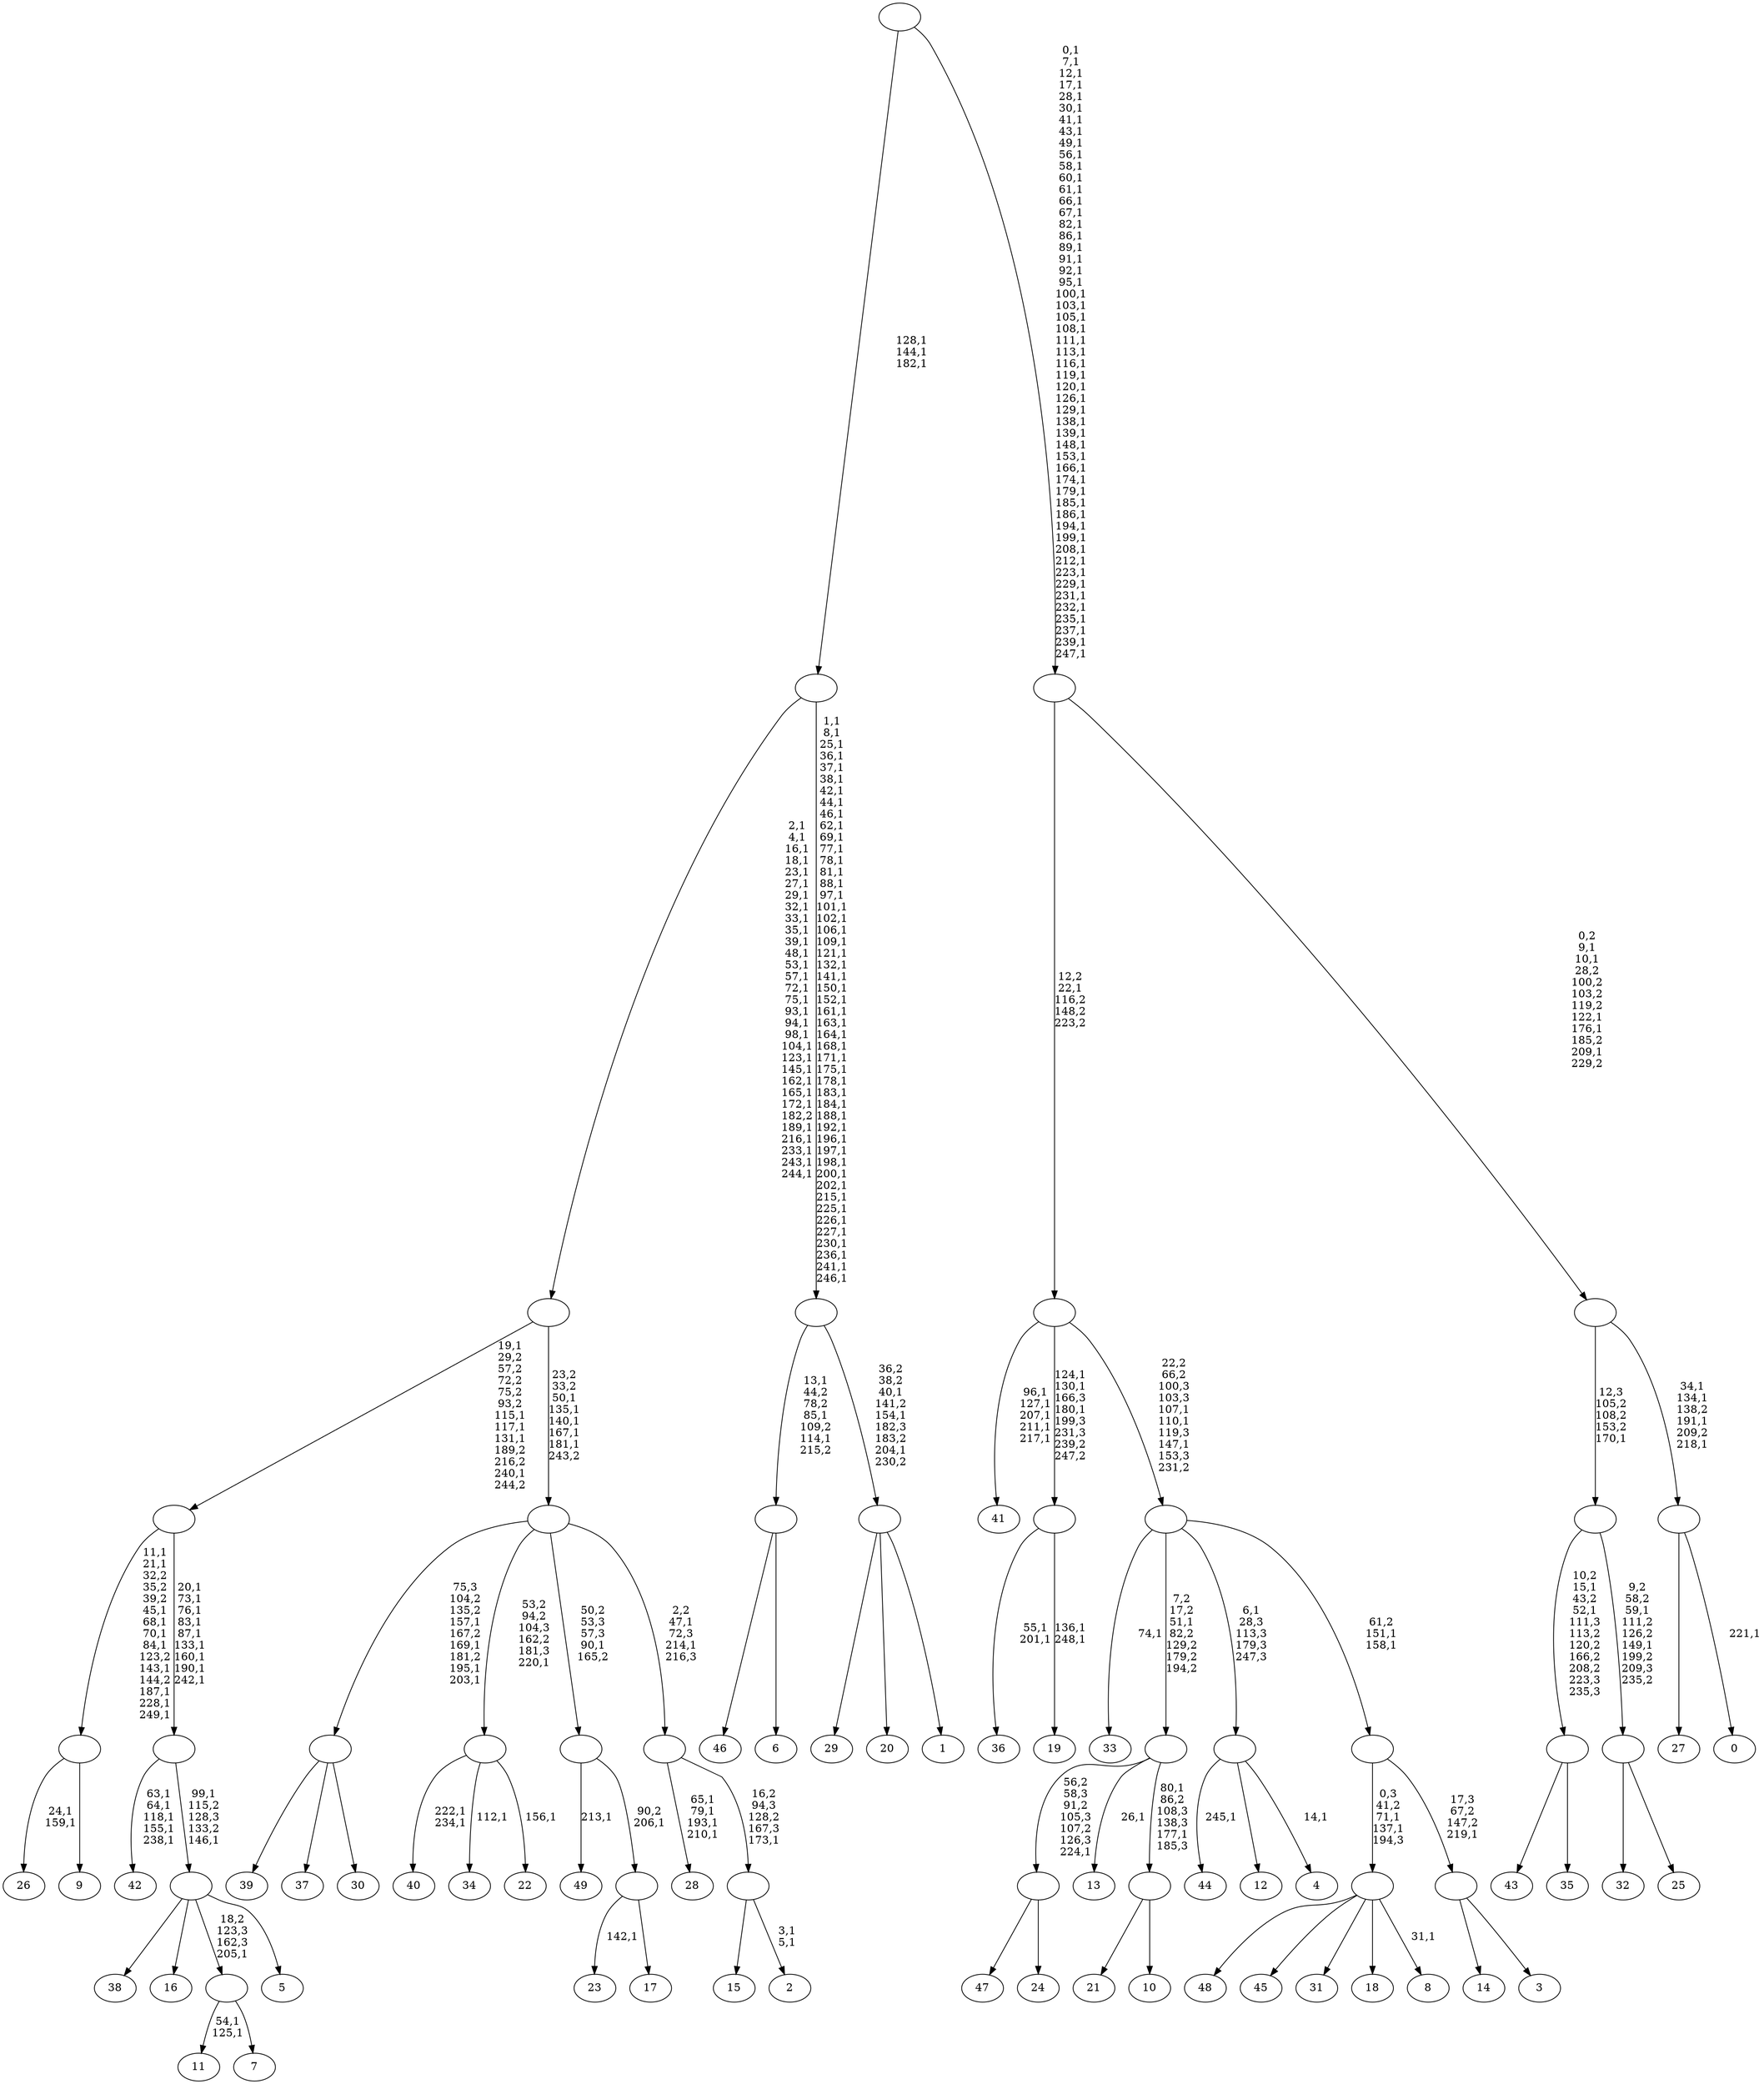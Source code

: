 digraph T {
	300 [label="49"]
	298 [label="48"]
	297 [label="47"]
	296 [label="46"]
	295 [label="45"]
	294 [label="44"]
	292 [label="43"]
	291 [label="42"]
	285 [label="41"]
	279 [label="40"]
	276 [label="39"]
	275 [label="38"]
	274 [label="37"]
	273 [label="36"]
	270 [label="35"]
	269 [label=""]
	267 [label="34"]
	265 [label="33"]
	263 [label="32"]
	262 [label="31"]
	261 [label="30"]
	260 [label=""]
	256 [label="29"]
	255 [label="28"]
	250 [label="27"]
	249 [label="26"]
	246 [label="25"]
	245 [label=""]
	243 [label=""]
	242 [label="24"]
	241 [label=""]
	240 [label="23"]
	238 [label="22"]
	236 [label=""]
	235 [label="21"]
	234 [label="20"]
	233 [label="19"]
	230 [label=""]
	227 [label="18"]
	226 [label="17"]
	225 [label=""]
	224 [label=""]
	223 [label="16"]
	222 [label="15"]
	221 [label="14"]
	220 [label="13"]
	218 [label="12"]
	217 [label="11"]
	214 [label="10"]
	213 [label=""]
	211 [label=""]
	210 [label="9"]
	209 [label=""]
	199 [label="8"]
	197 [label=""]
	195 [label="7"]
	194 [label=""]
	193 [label="6"]
	192 [label=""]
	189 [label="5"]
	188 [label=""]
	186 [label=""]
	177 [label=""]
	172 [label="4"]
	170 [label=""]
	169 [label="3"]
	168 [label=""]
	167 [label=""]
	165 [label=""]
	162 [label=""]
	161 [label="2"]
	158 [label=""]
	157 [label=""]
	155 [label=""]
	150 [label=""]
	120 [label="1"]
	119 [label=""]
	116 [label=""]
	67 [label=""]
	64 [label="0"]
	62 [label=""]
	58 [label=""]
	53 [label=""]
	0 [label=""]
	269 -> 292 [label=""]
	269 -> 270 [label=""]
	260 -> 276 [label=""]
	260 -> 274 [label=""]
	260 -> 261 [label=""]
	245 -> 263 [label=""]
	245 -> 246 [label=""]
	243 -> 245 [label="9,2\n58,2\n59,1\n111,2\n126,2\n149,1\n199,2\n209,3\n235,2"]
	243 -> 269 [label="10,2\n15,1\n43,2\n52,1\n111,3\n113,2\n120,2\n166,2\n208,2\n223,3\n235,3"]
	241 -> 297 [label=""]
	241 -> 242 [label=""]
	236 -> 238 [label="156,1"]
	236 -> 267 [label="112,1"]
	236 -> 279 [label="222,1\n234,1"]
	230 -> 233 [label="136,1\n248,1"]
	230 -> 273 [label="55,1\n201,1"]
	225 -> 240 [label="142,1"]
	225 -> 226 [label=""]
	224 -> 300 [label="213,1"]
	224 -> 225 [label="90,2\n206,1"]
	213 -> 235 [label=""]
	213 -> 214 [label=""]
	211 -> 213 [label="80,1\n86,2\n108,3\n138,3\n177,1\n185,3"]
	211 -> 220 [label="26,1"]
	211 -> 241 [label="56,2\n58,3\n91,2\n105,3\n107,2\n126,3\n224,1"]
	209 -> 249 [label="24,1\n159,1"]
	209 -> 210 [label=""]
	197 -> 199 [label="31,1"]
	197 -> 298 [label=""]
	197 -> 295 [label=""]
	197 -> 262 [label=""]
	197 -> 227 [label=""]
	194 -> 217 [label="54,1\n125,1"]
	194 -> 195 [label=""]
	192 -> 296 [label=""]
	192 -> 193 [label=""]
	188 -> 275 [label=""]
	188 -> 223 [label=""]
	188 -> 194 [label="18,2\n123,3\n162,3\n205,1"]
	188 -> 189 [label=""]
	186 -> 188 [label="99,1\n115,2\n128,3\n133,2\n146,1"]
	186 -> 291 [label="63,1\n64,1\n118,1\n155,1\n238,1"]
	177 -> 186 [label="20,1\n73,1\n76,1\n83,1\n87,1\n133,1\n160,1\n190,1\n242,1"]
	177 -> 209 [label="11,1\n21,1\n32,2\n35,2\n39,2\n45,1\n68,1\n70,1\n84,1\n123,2\n143,1\n144,2\n187,1\n228,1\n249,1"]
	170 -> 172 [label="14,1"]
	170 -> 294 [label="245,1"]
	170 -> 218 [label=""]
	168 -> 221 [label=""]
	168 -> 169 [label=""]
	167 -> 197 [label="0,3\n41,2\n71,1\n137,1\n194,3"]
	167 -> 168 [label="17,3\n67,2\n147,2\n219,1"]
	165 -> 167 [label="61,2\n151,1\n158,1"]
	165 -> 265 [label="74,1"]
	165 -> 211 [label="7,2\n17,2\n51,1\n82,2\n129,2\n179,2\n194,2"]
	165 -> 170 [label="6,1\n28,3\n113,3\n179,3\n247,3"]
	162 -> 165 [label="22,2\n66,2\n100,3\n103,3\n107,1\n110,1\n119,3\n147,1\n153,3\n231,2"]
	162 -> 230 [label="124,1\n130,1\n166,3\n180,1\n199,3\n231,3\n239,2\n247,2"]
	162 -> 285 [label="96,1\n127,1\n207,1\n211,1\n217,1"]
	158 -> 161 [label="3,1\n5,1"]
	158 -> 222 [label=""]
	157 -> 255 [label="65,1\n79,1\n193,1\n210,1"]
	157 -> 158 [label="16,2\n94,3\n128,2\n167,3\n173,1"]
	155 -> 157 [label="2,2\n47,1\n72,3\n214,1\n216,3"]
	155 -> 260 [label="75,3\n104,2\n135,2\n157,1\n167,2\n169,1\n181,2\n195,1\n203,1"]
	155 -> 236 [label="53,2\n94,2\n104,3\n162,2\n181,3\n220,1"]
	155 -> 224 [label="50,2\n53,3\n57,3\n90,1\n165,2"]
	150 -> 155 [label="23,2\n33,2\n50,1\n135,1\n140,1\n167,1\n181,1\n243,2"]
	150 -> 177 [label="19,1\n29,2\n57,2\n72,2\n75,2\n93,2\n115,1\n117,1\n131,1\n189,2\n216,2\n240,1\n244,2"]
	119 -> 256 [label=""]
	119 -> 234 [label=""]
	119 -> 120 [label=""]
	116 -> 119 [label="36,2\n38,2\n40,1\n141,2\n154,1\n182,3\n183,2\n204,1\n230,2"]
	116 -> 192 [label="13,1\n44,2\n78,2\n85,1\n109,2\n114,1\n215,2"]
	67 -> 116 [label="1,1\n8,1\n25,1\n36,1\n37,1\n38,1\n42,1\n44,1\n46,1\n62,1\n69,1\n77,1\n78,1\n81,1\n88,1\n97,1\n101,1\n102,1\n106,1\n109,1\n121,1\n132,1\n141,1\n150,1\n152,1\n161,1\n163,1\n164,1\n168,1\n171,1\n175,1\n178,1\n183,1\n184,1\n188,1\n192,1\n196,1\n197,1\n198,1\n200,1\n202,1\n215,1\n225,1\n226,1\n227,1\n230,1\n236,1\n241,1\n246,1"]
	67 -> 150 [label="2,1\n4,1\n16,1\n18,1\n23,1\n27,1\n29,1\n32,1\n33,1\n35,1\n39,1\n48,1\n53,1\n57,1\n72,1\n75,1\n93,1\n94,1\n98,1\n104,1\n123,1\n145,1\n162,1\n165,1\n172,1\n182,2\n189,1\n216,1\n233,1\n243,1\n244,1"]
	62 -> 64 [label="221,1"]
	62 -> 250 [label=""]
	58 -> 62 [label="34,1\n134,1\n138,2\n191,1\n209,2\n218,1"]
	58 -> 243 [label="12,3\n105,2\n108,2\n153,2\n170,1"]
	53 -> 58 [label="0,2\n9,1\n10,1\n28,2\n100,2\n103,2\n119,2\n122,1\n176,1\n185,2\n209,1\n229,2"]
	53 -> 162 [label="12,2\n22,1\n116,2\n148,2\n223,2"]
	0 -> 53 [label="0,1\n7,1\n12,1\n17,1\n28,1\n30,1\n41,1\n43,1\n49,1\n56,1\n58,1\n60,1\n61,1\n66,1\n67,1\n82,1\n86,1\n89,1\n91,1\n92,1\n95,1\n100,1\n103,1\n105,1\n108,1\n111,1\n113,1\n116,1\n119,1\n120,1\n126,1\n129,1\n138,1\n139,1\n148,1\n153,1\n166,1\n174,1\n179,1\n185,1\n186,1\n194,1\n199,1\n208,1\n212,1\n223,1\n229,1\n231,1\n232,1\n235,1\n237,1\n239,1\n247,1"]
	0 -> 67 [label="128,1\n144,1\n182,1"]
}
